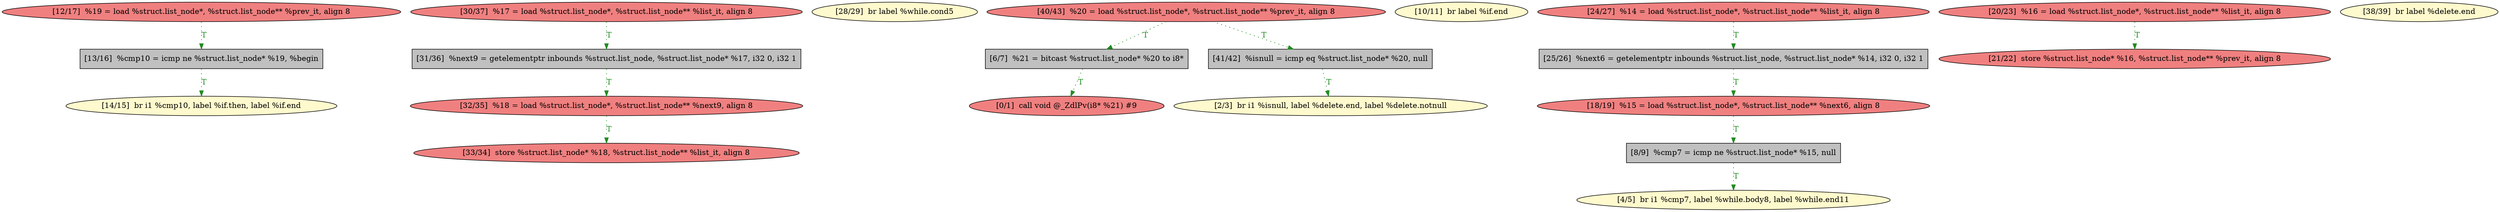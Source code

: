 
digraph G {


node602 [fillcolor=grey,label="[13/16]  %cmp10 = icmp ne %struct.list_node* %19, %begin",shape=rectangle,style=filled ]
node600 [fillcolor=lightcoral,label="[32/35]  %18 = load %struct.list_node*, %struct.list_node** %next9, align 8",shape=ellipse,style=filled ]
node599 [fillcolor=grey,label="[31/36]  %next9 = getelementptr inbounds %struct.list_node, %struct.list_node* %17, i32 0, i32 1",shape=rectangle,style=filled ]
node598 [fillcolor=lemonchiffon,label="[14/15]  br i1 %cmp10, label %if.then, label %if.end",shape=ellipse,style=filled ]
node592 [fillcolor=lemonchiffon,label="[28/29]  br label %while.cond5",shape=ellipse,style=filled ]
node593 [fillcolor=lightcoral,label="[30/37]  %17 = load %struct.list_node*, %struct.list_node** %list_it, align 8",shape=ellipse,style=filled ]
node585 [fillcolor=grey,label="[6/7]  %21 = bitcast %struct.list_node* %20 to i8*",shape=rectangle,style=filled ]
node587 [fillcolor=lemonchiffon,label="[10/11]  br label %if.end",shape=ellipse,style=filled ]
node588 [fillcolor=lightcoral,label="[12/17]  %19 = load %struct.list_node*, %struct.list_node** %prev_it, align 8",shape=ellipse,style=filled ]
node584 [fillcolor=lemonchiffon,label="[4/5]  br i1 %cmp7, label %while.body8, label %while.end11",shape=ellipse,style=filled ]
node601 [fillcolor=lightcoral,label="[21/22]  store %struct.list_node* %16, %struct.list_node** %prev_it, align 8",shape=ellipse,style=filled ]
node582 [fillcolor=lightcoral,label="[0/1]  call void @_ZdlPv(i8* %21) #9",shape=ellipse,style=filled ]
node603 [fillcolor=grey,label="[41/42]  %isnull = icmp eq %struct.list_node* %20, null",shape=rectangle,style=filled ]
node596 [fillcolor=lightcoral,label="[40/43]  %20 = load %struct.list_node*, %struct.list_node** %prev_it, align 8",shape=ellipse,style=filled ]
node583 [fillcolor=lemonchiffon,label="[2/3]  br i1 %isnull, label %delete.end, label %delete.notnull",shape=ellipse,style=filled ]
node586 [fillcolor=grey,label="[8/9]  %cmp7 = icmp ne %struct.list_node* %15, null",shape=rectangle,style=filled ]
node589 [fillcolor=lightcoral,label="[18/19]  %15 = load %struct.list_node*, %struct.list_node** %next6, align 8",shape=ellipse,style=filled ]
node594 [fillcolor=lemonchiffon,label="[38/39]  br label %delete.end",shape=ellipse,style=filled ]
node590 [fillcolor=lightcoral,label="[20/23]  %16 = load %struct.list_node*, %struct.list_node** %list_it, align 8",shape=ellipse,style=filled ]
node591 [fillcolor=lightcoral,label="[24/27]  %14 = load %struct.list_node*, %struct.list_node** %list_it, align 8",shape=ellipse,style=filled ]
node595 [fillcolor=lightcoral,label="[33/34]  store %struct.list_node* %18, %struct.list_node** %list_it, align 8",shape=ellipse,style=filled ]
node597 [fillcolor=grey,label="[25/26]  %next6 = getelementptr inbounds %struct.list_node, %struct.list_node* %14, i32 0, i32 1",shape=rectangle,style=filled ]

node593->node599 [style=dotted,color=forestgreen,label="T",fontcolor=forestgreen ]
node589->node586 [style=dotted,color=forestgreen,label="T",fontcolor=forestgreen ]
node591->node597 [style=dotted,color=forestgreen,label="T",fontcolor=forestgreen ]
node585->node582 [style=dotted,color=forestgreen,label="T",fontcolor=forestgreen ]
node590->node601 [style=dotted,color=forestgreen,label="T",fontcolor=forestgreen ]
node586->node584 [style=dotted,color=forestgreen,label="T",fontcolor=forestgreen ]
node602->node598 [style=dotted,color=forestgreen,label="T",fontcolor=forestgreen ]
node596->node603 [style=dotted,color=forestgreen,label="T",fontcolor=forestgreen ]
node596->node585 [style=dotted,color=forestgreen,label="T",fontcolor=forestgreen ]
node599->node600 [style=dotted,color=forestgreen,label="T",fontcolor=forestgreen ]
node588->node602 [style=dotted,color=forestgreen,label="T",fontcolor=forestgreen ]
node600->node595 [style=dotted,color=forestgreen,label="T",fontcolor=forestgreen ]
node603->node583 [style=dotted,color=forestgreen,label="T",fontcolor=forestgreen ]
node597->node589 [style=dotted,color=forestgreen,label="T",fontcolor=forestgreen ]


}
